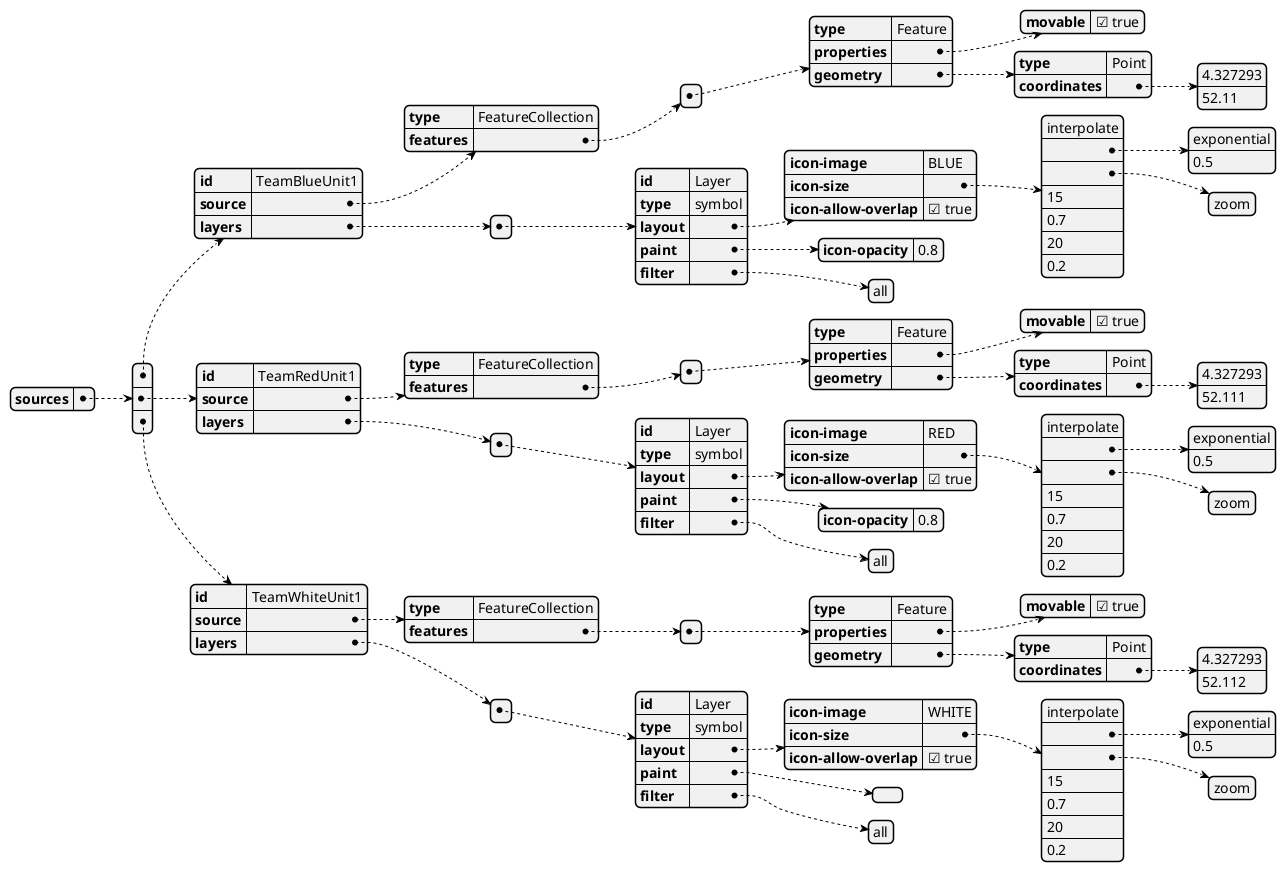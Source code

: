 @startjson sources
' Follows ISource interface
' sources is an array of ISource objects
{
	"sources": [
		{
			"id": "TeamBlueUnit1",
			"source": {
				"type": "FeatureCollection",
				"features": [
					{
						"type": "Feature",
						"properties": {
							"movable": true
						},
						"geometry": {
							"type": "Point",
							"coordinates": [
								4.327293,
								52.11
							]
						}
					}
				]
			},
			"layers": [
				{
					"id": "Layer",
					"type": "symbol",
					"layout": {
						"icon-image": "BLUE",
						"icon-size": [
							"interpolate",
							[
								"exponential",
								0.5
							],
							[
								"zoom"
							],
							15,
							0.7,
							20,
							0.2
						],
						"icon-allow-overlap": true
					},
					"paint": {
						"icon-opacity": 0.8
					},
					"filter": [
						"all"
					]
				}
			]
		},
		{
			"id": "TeamRedUnit1",
			"source": {
				"type": "FeatureCollection",
				"features": [
					{
						"type": "Feature",
						"properties": {
							"movable": true
						},
						"geometry": {
							"type": "Point",
							"coordinates": [
								4.327293,
								52.111
							]
						}
					}
				]
			},
			"layers": [
				{
					"id": "Layer",
					"type": "symbol",
					"layout": {
						"icon-image": "RED",
						"icon-size": [
							"interpolate",
							[
								"exponential",
								0.5
							],
							[
								"zoom"
							],
							15,
							0.7,
							20,
							0.2
						],
						"icon-allow-overlap": true
					},
					"paint": {
						"icon-opacity": 0.8
					},
					"filter": [
						"all"
					]
				}
			]
		},
		{
			"id": "TeamWhiteUnit1",
			"source": {
				"type": "FeatureCollection",
				"features": [
					{
						"type": "Feature",
						"properties": {
							"movable": true
						},
						"geometry": {
							"type": "Point",
							"coordinates": [
								4.327293,
								52.112
							]
						}
					}
				]
			},
			"layers": [
				{
					"id": "Layer",
					"type": "symbol",
					"layout": {
						"icon-image": "WHITE",
						"icon-size": [
							"interpolate",
							[
								"exponential",
								0.5
							],
							[
								"zoom"
							],
							15,
							0.7,
							20,
							0.2
						],
						"icon-allow-overlap": true
					},
					"paint": {},
					"filter": [
						"all"
					]
				}
			]
		}
	]
}
@endjson